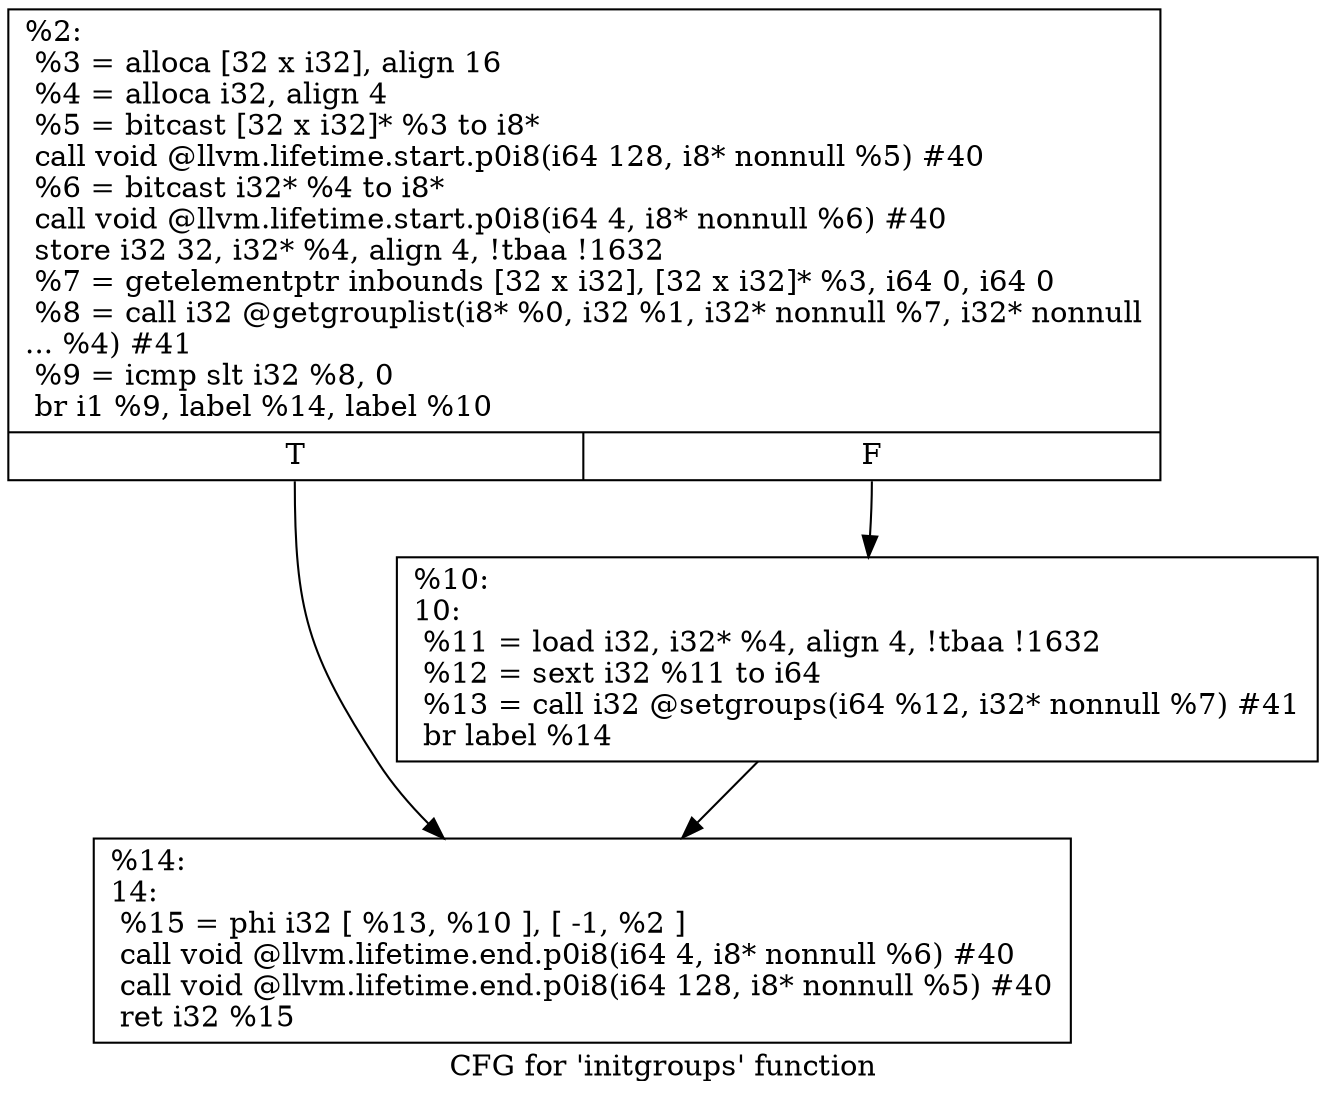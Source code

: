 digraph "CFG for 'initgroups' function" {
	label="CFG for 'initgroups' function";

	Node0x1d1a3f0 [shape=record,label="{%2:\l  %3 = alloca [32 x i32], align 16\l  %4 = alloca i32, align 4\l  %5 = bitcast [32 x i32]* %3 to i8*\l  call void @llvm.lifetime.start.p0i8(i64 128, i8* nonnull %5) #40\l  %6 = bitcast i32* %4 to i8*\l  call void @llvm.lifetime.start.p0i8(i64 4, i8* nonnull %6) #40\l  store i32 32, i32* %4, align 4, !tbaa !1632\l  %7 = getelementptr inbounds [32 x i32], [32 x i32]* %3, i64 0, i64 0\l  %8 = call i32 @getgrouplist(i8* %0, i32 %1, i32* nonnull %7, i32* nonnull\l... %4) #41\l  %9 = icmp slt i32 %8, 0\l  br i1 %9, label %14, label %10\l|{<s0>T|<s1>F}}"];
	Node0x1d1a3f0:s0 -> Node0x1d1a4f0;
	Node0x1d1a3f0:s1 -> Node0x1d1a4a0;
	Node0x1d1a4a0 [shape=record,label="{%10:\l10:                                               \l  %11 = load i32, i32* %4, align 4, !tbaa !1632\l  %12 = sext i32 %11 to i64\l  %13 = call i32 @setgroups(i64 %12, i32* nonnull %7) #41\l  br label %14\l}"];
	Node0x1d1a4a0 -> Node0x1d1a4f0;
	Node0x1d1a4f0 [shape=record,label="{%14:\l14:                                               \l  %15 = phi i32 [ %13, %10 ], [ -1, %2 ]\l  call void @llvm.lifetime.end.p0i8(i64 4, i8* nonnull %6) #40\l  call void @llvm.lifetime.end.p0i8(i64 128, i8* nonnull %5) #40\l  ret i32 %15\l}"];
}
